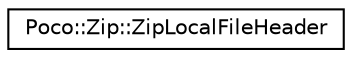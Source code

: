 digraph "Graphical Class Hierarchy"
{
 // LATEX_PDF_SIZE
  edge [fontname="Helvetica",fontsize="10",labelfontname="Helvetica",labelfontsize="10"];
  node [fontname="Helvetica",fontsize="10",shape=record];
  rankdir="LR";
  Node0 [label="Poco::Zip::ZipLocalFileHeader",height=0.2,width=0.4,color="black", fillcolor="white", style="filled",URL="$classPoco_1_1Zip_1_1ZipLocalFileHeader.html",tooltip="Stores a Zip local file header."];
}
